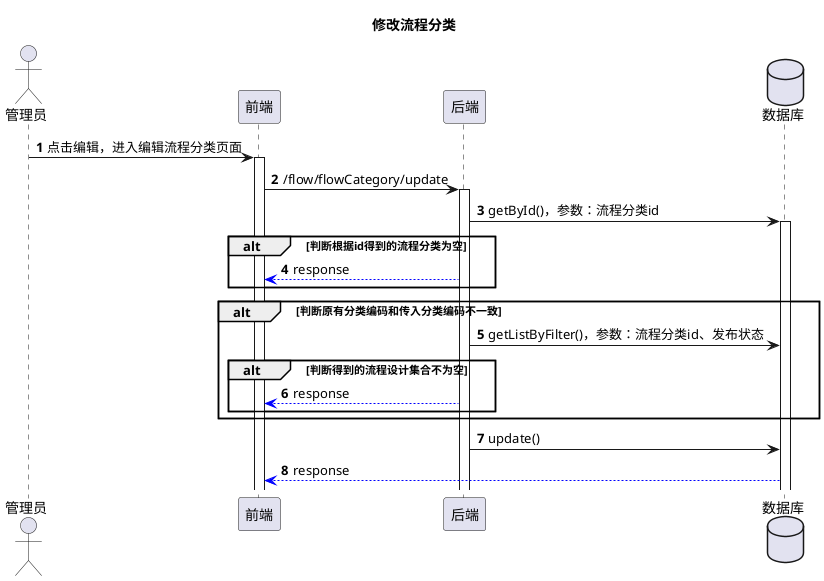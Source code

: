 @startuml
'https://plantuml.com/sequence-diagram

title 修改流程分类
actor 管理员
participant 前端
participant 后端
database 数据库
autonumber

管理员 -> 前端: 点击编辑，进入编辑流程分类页面
activate 前端
前端 -> 后端: /flow/flowCategory/update
activate 后端
后端 -> 数据库: getById()，参数：流程分类id
activate 数据库
alt 判断根据id得到的流程分类为空
后端 --[#blue]> 前端: response
end
alt 判断原有分类编码和传入分类编码不一致
后端 -> 数据库: getListByFilter()，参数：流程分类id、发布状态
alt 判断得到的流程设计集合不为空
后端 --[#blue]> 前端: response
end
end
后端 -> 数据库: update()
数据库 --[#blue]> 前端: response
@enduml
1.用户发起修改流程分类请求
2.前端向后端请求/flow/flowCategory/update，参数：流程分类id（不为空）、
流程分类名称（不为空）、流程分类编码（不为空）
3.后端调用getById()，查询表zz_flow_category数据，参数：流程分类id
4.后端向前端返回当前流程分类不存在
5.后端调用getListByFilter()，查询表zz_flow_entry，参数：流程设计表实体(设置流程分类id,发布状态为1)
6.后端向前端返回当前流程分类存在已经发布的流程数据，分类标识不能修改
7.后端调用update()，更新表zz_flow_category数据，参数：流程分类id、流程分类名称、流程分类编码、
创建时间、创建人、更新时间、更新人
8.后端向前端返回更新结果